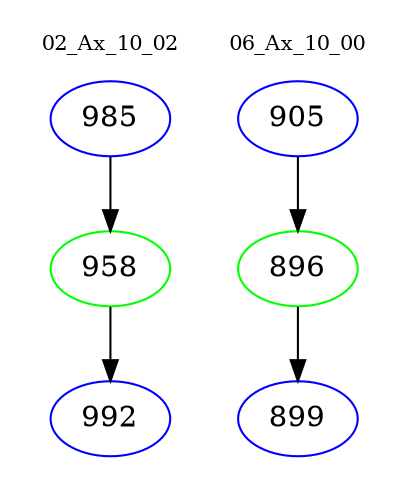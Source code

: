 digraph{
subgraph cluster_0 {
color = white
label = "02_Ax_10_02";
fontsize=10;
T0_985 [label="985", color="blue"]
T0_985 -> T0_958 [color="black"]
T0_958 [label="958", color="green"]
T0_958 -> T0_992 [color="black"]
T0_992 [label="992", color="blue"]
}
subgraph cluster_1 {
color = white
label = "06_Ax_10_00";
fontsize=10;
T1_905 [label="905", color="blue"]
T1_905 -> T1_896 [color="black"]
T1_896 [label="896", color="green"]
T1_896 -> T1_899 [color="black"]
T1_899 [label="899", color="blue"]
}
}
